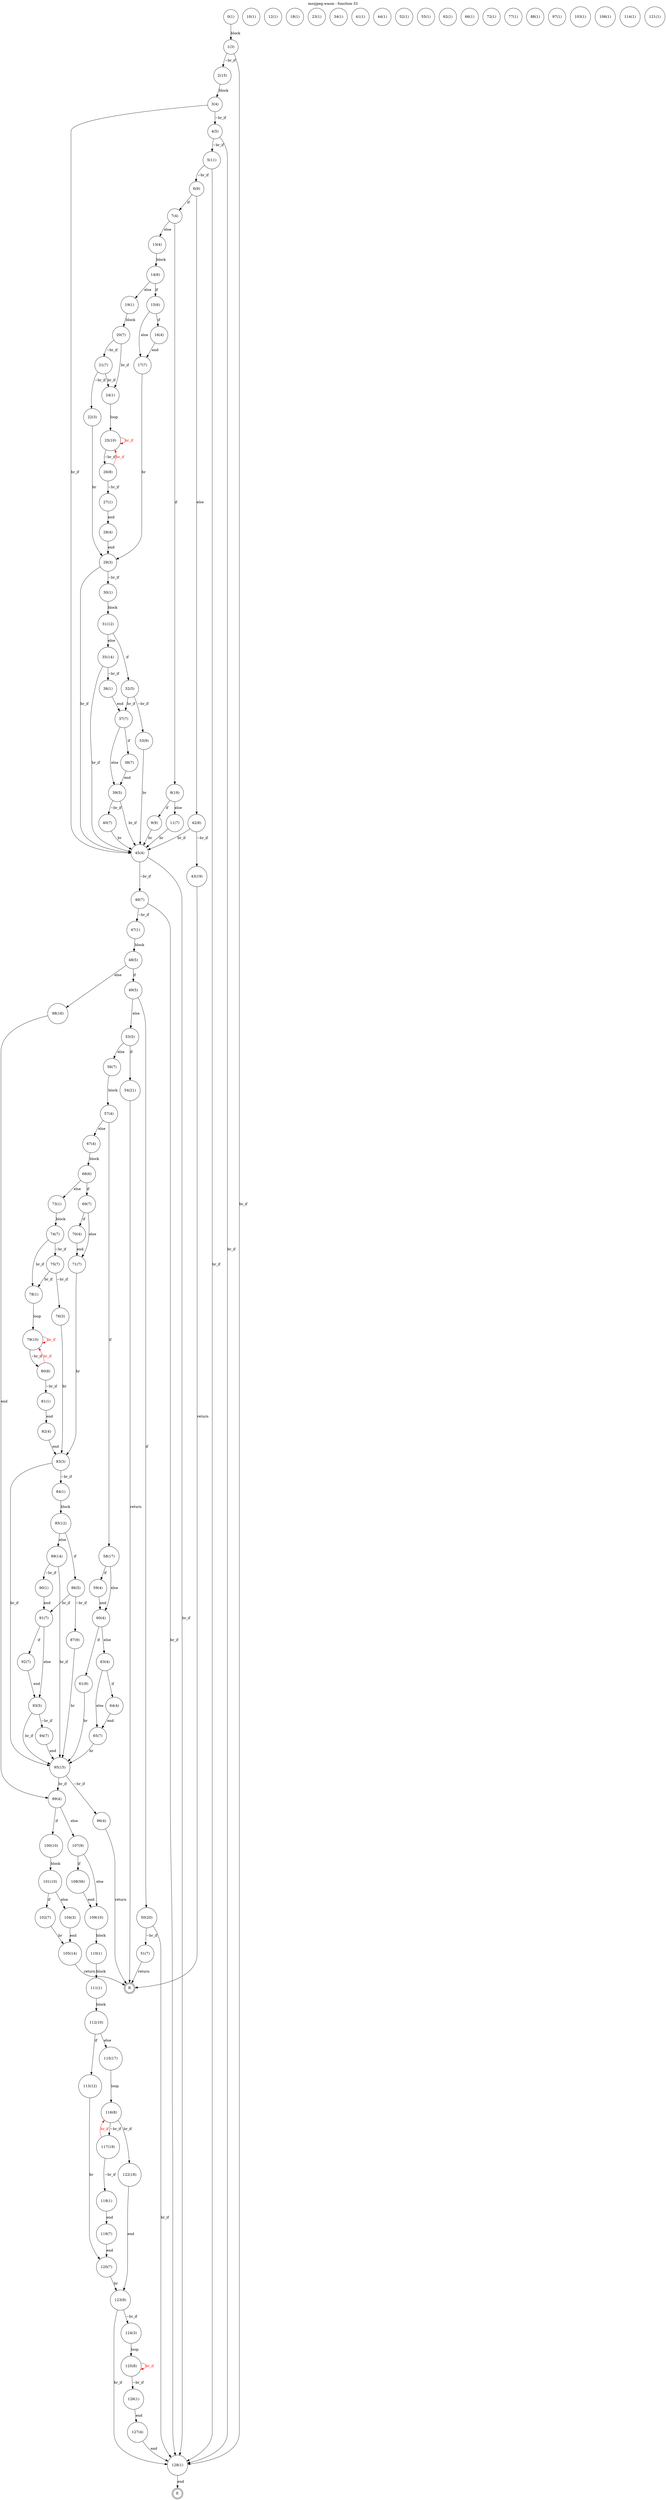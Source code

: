 digraph finite_state_machine {
    label = "mozjpeg.wasm - function 33"
    labelloc =  t
    labelfontsize = 16
    labelfontcolor = black
    labelfontname = "Helvetica"
    node [shape = doublecircle]; E R ;
node [shape=circle, fontcolor=black, style="", label="0(1)"]0
node [shape=circle, fontcolor=black, style="", label="1(3)"]1
node [shape=circle, fontcolor=black, style="", label="2(15)"]2
node [shape=circle, fontcolor=black, style="", label="3(4)"]3
node [shape=circle, fontcolor=black, style="", label="4(5)"]4
node [shape=circle, fontcolor=black, style="", label="5(11)"]5
node [shape=circle, fontcolor=black, style="", label="6(9)"]6
node [shape=circle, fontcolor=black, style="", label="7(4)"]7
node [shape=circle, fontcolor=black, style="", label="8(19)"]8
node [shape=circle, fontcolor=black, style="", label="9(9)"]9
node [shape=circle, fontcolor=black, style="", label="10(1)"]10
node [shape=circle, fontcolor=black, style="", label="11(7)"]11
node [shape=circle, fontcolor=black, style="", label="12(1)"]12
node [shape=circle, fontcolor=black, style="", label="13(4)"]13
node [shape=circle, fontcolor=black, style="", label="14(6)"]14
node [shape=circle, fontcolor=black, style="", label="15(6)"]15
node [shape=circle, fontcolor=black, style="", label="16(4)"]16
node [shape=circle, fontcolor=black, style="", label="17(7)"]17
node [shape=circle, fontcolor=black, style="", label="18(1)"]18
node [shape=circle, fontcolor=black, style="", label="19(1)"]19
node [shape=circle, fontcolor=black, style="", label="20(7)"]20
node [shape=circle, fontcolor=black, style="", label="21(7)"]21
node [shape=circle, fontcolor=black, style="", label="22(3)"]22
node [shape=circle, fontcolor=black, style="", label="23(1)"]23
node [shape=circle, fontcolor=black, style="", label="24(1)"]24
node [shape=circle, fontcolor=black, style="", label="25(10)"]25
node [shape=circle, fontcolor=black, style="", label="26(8)"]26
node [shape=circle, fontcolor=black, style="", label="27(1)"]27
node [shape=circle, fontcolor=black, style="", label="28(4)"]28
node [shape=circle, fontcolor=black, style="", label="29(3)"]29
node [shape=circle, fontcolor=black, style="", label="30(1)"]30
node [shape=circle, fontcolor=black, style="", label="31(12)"]31
node [shape=circle, fontcolor=black, style="", label="32(5)"]32
node [shape=circle, fontcolor=black, style="", label="33(9)"]33
node [shape=circle, fontcolor=black, style="", label="34(1)"]34
node [shape=circle, fontcolor=black, style="", label="35(14)"]35
node [shape=circle, fontcolor=black, style="", label="36(1)"]36
node [shape=circle, fontcolor=black, style="", label="37(7)"]37
node [shape=circle, fontcolor=black, style="", label="38(7)"]38
node [shape=circle, fontcolor=black, style="", label="39(5)"]39
node [shape=circle, fontcolor=black, style="", label="40(7)"]40
node [shape=circle, fontcolor=black, style="", label="41(1)"]41
node [shape=circle, fontcolor=black, style="", label="42(8)"]42
node [shape=circle, fontcolor=black, style="", label="43(19)"]43
node [shape=circle, fontcolor=black, style="", label="44(1)"]44
node [shape=circle, fontcolor=black, style="", label="45(4)"]45
node [shape=circle, fontcolor=black, style="", label="46(7)"]46
node [shape=circle, fontcolor=black, style="", label="47(1)"]47
node [shape=circle, fontcolor=black, style="", label="48(5)"]48
node [shape=circle, fontcolor=black, style="", label="49(5)"]49
node [shape=circle, fontcolor=black, style="", label="50(20)"]50
node [shape=circle, fontcolor=black, style="", label="51(7)"]51
node [shape=circle, fontcolor=black, style="", label="52(1)"]52
node [shape=circle, fontcolor=black, style="", label="53(5)"]53
node [shape=circle, fontcolor=black, style="", label="54(21)"]54
node [shape=circle, fontcolor=black, style="", label="55(1)"]55
node [shape=circle, fontcolor=black, style="", label="56(7)"]56
node [shape=circle, fontcolor=black, style="", label="57(4)"]57
node [shape=circle, fontcolor=black, style="", label="58(17)"]58
node [shape=circle, fontcolor=black, style="", label="59(4)"]59
node [shape=circle, fontcolor=black, style="", label="60(4)"]60
node [shape=circle, fontcolor=black, style="", label="61(9)"]61
node [shape=circle, fontcolor=black, style="", label="62(1)"]62
node [shape=circle, fontcolor=black, style="", label="63(4)"]63
node [shape=circle, fontcolor=black, style="", label="64(4)"]64
node [shape=circle, fontcolor=black, style="", label="65(7)"]65
node [shape=circle, fontcolor=black, style="", label="66(1)"]66
node [shape=circle, fontcolor=black, style="", label="67(4)"]67
node [shape=circle, fontcolor=black, style="", label="68(6)"]68
node [shape=circle, fontcolor=black, style="", label="69(7)"]69
node [shape=circle, fontcolor=black, style="", label="70(4)"]70
node [shape=circle, fontcolor=black, style="", label="71(7)"]71
node [shape=circle, fontcolor=black, style="", label="72(1)"]72
node [shape=circle, fontcolor=black, style="", label="73(1)"]73
node [shape=circle, fontcolor=black, style="", label="74(7)"]74
node [shape=circle, fontcolor=black, style="", label="75(7)"]75
node [shape=circle, fontcolor=black, style="", label="76(3)"]76
node [shape=circle, fontcolor=black, style="", label="77(1)"]77
node [shape=circle, fontcolor=black, style="", label="78(1)"]78
node [shape=circle, fontcolor=black, style="", label="79(10)"]79
node [shape=circle, fontcolor=black, style="", label="80(8)"]80
node [shape=circle, fontcolor=black, style="", label="81(1)"]81
node [shape=circle, fontcolor=black, style="", label="82(4)"]82
node [shape=circle, fontcolor=black, style="", label="83(3)"]83
node [shape=circle, fontcolor=black, style="", label="84(1)"]84
node [shape=circle, fontcolor=black, style="", label="85(12)"]85
node [shape=circle, fontcolor=black, style="", label="86(5)"]86
node [shape=circle, fontcolor=black, style="", label="87(9)"]87
node [shape=circle, fontcolor=black, style="", label="88(1)"]88
node [shape=circle, fontcolor=black, style="", label="89(14)"]89
node [shape=circle, fontcolor=black, style="", label="90(1)"]90
node [shape=circle, fontcolor=black, style="", label="91(7)"]91
node [shape=circle, fontcolor=black, style="", label="92(7)"]92
node [shape=circle, fontcolor=black, style="", label="93(5)"]93
node [shape=circle, fontcolor=black, style="", label="94(7)"]94
node [shape=circle, fontcolor=black, style="", label="95(15)"]95
node [shape=circle, fontcolor=black, style="", label="96(4)"]96
node [shape=circle, fontcolor=black, style="", label="97(1)"]97
node [shape=circle, fontcolor=black, style="", label="98(16)"]98
node [shape=circle, fontcolor=black, style="", label="99(4)"]99
node [shape=circle, fontcolor=black, style="", label="100(10)"]100
node [shape=circle, fontcolor=black, style="", label="101(10)"]101
node [shape=circle, fontcolor=black, style="", label="102(7)"]102
node [shape=circle, fontcolor=black, style="", label="103(1)"]103
node [shape=circle, fontcolor=black, style="", label="104(3)"]104
node [shape=circle, fontcolor=black, style="", label="105(14)"]105
node [shape=circle, fontcolor=black, style="", label="106(1)"]106
node [shape=circle, fontcolor=black, style="", label="107(9)"]107
node [shape=circle, fontcolor=black, style="", label="108(56)"]108
node [shape=circle, fontcolor=black, style="", label="109(10)"]109
node [shape=circle, fontcolor=black, style="", label="110(1)"]110
node [shape=circle, fontcolor=black, style="", label="111(1)"]111
node [shape=circle, fontcolor=black, style="", label="112(10)"]112
node [shape=circle, fontcolor=black, style="", label="113(12)"]113
node [shape=circle, fontcolor=black, style="", label="114(1)"]114
node [shape=circle, fontcolor=black, style="", label="115(17)"]115
node [shape=circle, fontcolor=black, style="", label="116(8)"]116
node [shape=circle, fontcolor=black, style="", label="117(19)"]117
node [shape=circle, fontcolor=black, style="", label="118(1)"]118
node [shape=circle, fontcolor=black, style="", label="119(7)"]119
node [shape=circle, fontcolor=black, style="", label="120(7)"]120
node [shape=circle, fontcolor=black, style="", label="121(1)"]121
node [shape=circle, fontcolor=black, style="", label="122(18)"]122
node [shape=circle, fontcolor=black, style="", label="123(9)"]123
node [shape=circle, fontcolor=black, style="", label="124(3)"]124
node [shape=circle, fontcolor=black, style="", label="125(8)"]125
node [shape=circle, fontcolor=black, style="", label="126(1)"]126
node [shape=circle, fontcolor=black, style="", label="127(4)"]127
node [shape=circle, fontcolor=black, style="", label="128(1)"]128
node [shape=circle, fontcolor=black, style="", label="E"]E
node [shape=circle, fontcolor=black, style="", label="R"]R
    0 -> 1[label="block"];
    1 -> 2[label="~br_if"];
    1 -> 128[label="br_if"];
    2 -> 3[label="block"];
    3 -> 4[label="~br_if"];
    3 -> 45[label="br_if"];
    4 -> 5[label="~br_if"];
    4 -> 128[label="br_if"];
    5 -> 6[label="~br_if"];
    5 -> 128[label="br_if"];
    6 -> 7[label="if"];
    6 -> 42[label="else"];
    7 -> 8[label="if"];
    7 -> 13[label="else"];
    8 -> 9[label="if"];
    8 -> 11[label="else"];
    9 -> 45[label="br"];
    11 -> 45[label="br"];
    13 -> 14[label="block"];
    14 -> 15[label="if"];
    14 -> 19[label="else"];
    15 -> 16[label="if"];
    15 -> 17[label="else"];
    16 -> 17[label="end"];
    17 -> 29[label="br"];
    19 -> 20[label="block"];
    20 -> 21[label="~br_if"];
    20 -> 24[label="br_if"];
    21 -> 22[label="~br_if"];
    21 -> 24[label="br_if"];
    22 -> 29[label="br"];
    24 -> 25[label="loop"];
    25 -> 26[label="~br_if"];
    25 -> 25[color="red" fontcolor="red" label="br_if"];
    26 -> 27[label="~br_if"];
    26 -> 25[color="red" fontcolor="red" label="br_if"];
    27 -> 28[label="end"];
    28 -> 29[label="end"];
    29 -> 30[label="~br_if"];
    29 -> 45[label="br_if"];
    30 -> 31[label="block"];
    31 -> 32[label="if"];
    31 -> 35[label="else"];
    32 -> 33[label="~br_if"];
    32 -> 37[label="br_if"];
    33 -> 45[label="br"];
    35 -> 36[label="~br_if"];
    35 -> 45[label="br_if"];
    36 -> 37[label="end"];
    37 -> 38[label="if"];
    37 -> 39[label="else"];
    38 -> 39[label="end"];
    39 -> 40[label="~br_if"];
    39 -> 45[label="br_if"];
    40 -> 45[label="br"];
    42 -> 43[label="~br_if"];
    42 -> 45[label="br_if"];
    43 -> R[label="return"];
    45 -> 46[label="~br_if"];
    45 -> 128[label="br_if"];
    46 -> 47[label="~br_if"];
    46 -> 128[label="br_if"];
    47 -> 48[label="block"];
    48 -> 49[label="if"];
    48 -> 98[label="else"];
    49 -> 50[label="if"];
    49 -> 53[label="else"];
    50 -> 51[label="~br_if"];
    50 -> 128[label="br_if"];
    51 -> R[label="return"];
    53 -> 54[label="if"];
    53 -> 56[label="else"];
    54 -> R[label="return"];
    56 -> 57[label="block"];
    57 -> 58[label="if"];
    57 -> 67[label="else"];
    58 -> 59[label="if"];
    58 -> 60[label="else"];
    59 -> 60[label="end"];
    60 -> 61[label="if"];
    60 -> 63[label="else"];
    61 -> 95[label="br"];
    63 -> 64[label="if"];
    63 -> 65[label="else"];
    64 -> 65[label="end"];
    65 -> 95[label="br"];
    67 -> 68[label="block"];
    68 -> 69[label="if"];
    68 -> 73[label="else"];
    69 -> 70[label="if"];
    69 -> 71[label="else"];
    70 -> 71[label="end"];
    71 -> 83[label="br"];
    73 -> 74[label="block"];
    74 -> 75[label="~br_if"];
    74 -> 78[label="br_if"];
    75 -> 76[label="~br_if"];
    75 -> 78[label="br_if"];
    76 -> 83[label="br"];
    78 -> 79[label="loop"];
    79 -> 80[label="~br_if"];
    79 -> 79[color="red" fontcolor="red" label="br_if"];
    80 -> 81[label="~br_if"];
    80 -> 79[color="red" fontcolor="red" label="br_if"];
    81 -> 82[label="end"];
    82 -> 83[label="end"];
    83 -> 84[label="~br_if"];
    83 -> 95[label="br_if"];
    84 -> 85[label="block"];
    85 -> 86[label="if"];
    85 -> 89[label="else"];
    86 -> 87[label="~br_if"];
    86 -> 91[label="br_if"];
    87 -> 95[label="br"];
    89 -> 90[label="~br_if"];
    89 -> 95[label="br_if"];
    90 -> 91[label="end"];
    91 -> 92[label="if"];
    91 -> 93[label="else"];
    92 -> 93[label="end"];
    93 -> 94[label="~br_if"];
    93 -> 95[label="br_if"];
    94 -> 95[label="end"];
    95 -> 96[label="~br_if"];
    95 -> 99[label="br_if"];
    96 -> R[label="return"];
    98 -> 99[label="end"];
    99 -> 100[label="if"];
    99 -> 107[label="else"];
    100 -> 101[label="block"];
    101 -> 102[label="if"];
    101 -> 104[label="else"];
    102 -> 105[label="br"];
    104 -> 105[label="end"];
    105 -> R[label="return"];
    107 -> 108[label="if"];
    107 -> 109[label="else"];
    108 -> 109[label="end"];
    109 -> 110[label="block"];
    110 -> 111[label="block"];
    111 -> 112[label="block"];
    112 -> 113[label="if"];
    112 -> 115[label="else"];
    113 -> 120[label="br"];
    115 -> 116[label="loop"];
    116 -> 117[label="~br_if"];
    116 -> 122[label="br_if"];
    117 -> 118[label="~br_if"];
    117 -> 116[color="red" fontcolor="red" label="br_if"];
    118 -> 119[label="end"];
    119 -> 120[label="end"];
    120 -> 123[label="br"];
    122 -> 123[label="end"];
    123 -> 124[label="~br_if"];
    123 -> 128[label="br_if"];
    124 -> 125[label="loop"];
    125 -> 126[label="~br_if"];
    125 -> 125[color="red" fontcolor="red" label="br_if"];
    126 -> 127[label="end"];
    127 -> 128[label="end"];
    128 -> E[label="end"];
}
